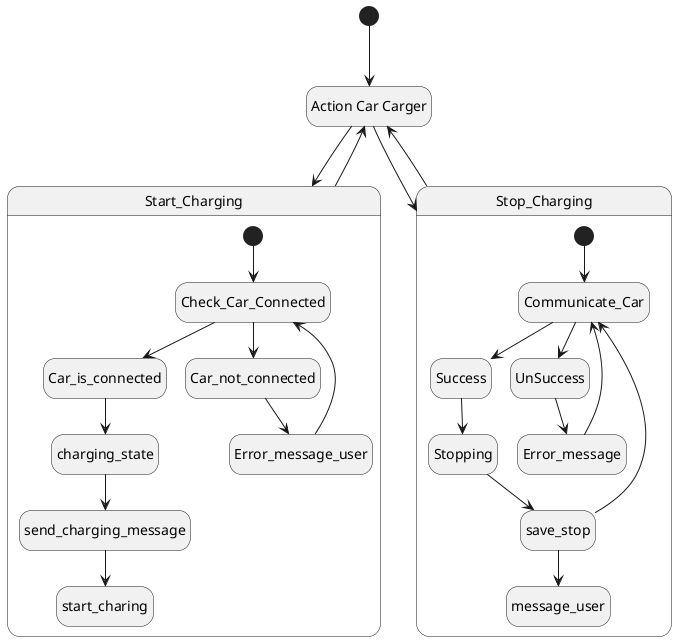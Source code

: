 @startuml
'https://plantuml.com/state-diagram

hide empty description

state "Action Car Carger" as actioncarcharg
[*] --> actioncarcharg



state Start_Charging {
[*] --> Check_Car_Connected
Check_Car_Connected --> Car_is_connected
Check_Car_Connected --> Car_not_connected
Car_not_connected --> Error_message_user
Error_message_user --> Check_Car_Connected
Car_is_connected --> charging_state
charging_state --> send_charging_message
send_charging_message --> start_charing
}

state Stop_Charging {
[*] --> Communicate_Car
Communicate_Car --> Success
Success --> Stopping
Stopping --> save_stop
save_stop --> Communicate_Car
save_stop --> message_user
Communicate_Car --> UnSuccess
UnSuccess --> Error_message
Error_message --> Communicate_Car
}

actioncarcharg --> Start_Charging
Start_Charging --> actioncarcharg
actioncarcharg --> Stop_Charging
Stop_Charging --> actioncarcharg



@enduml